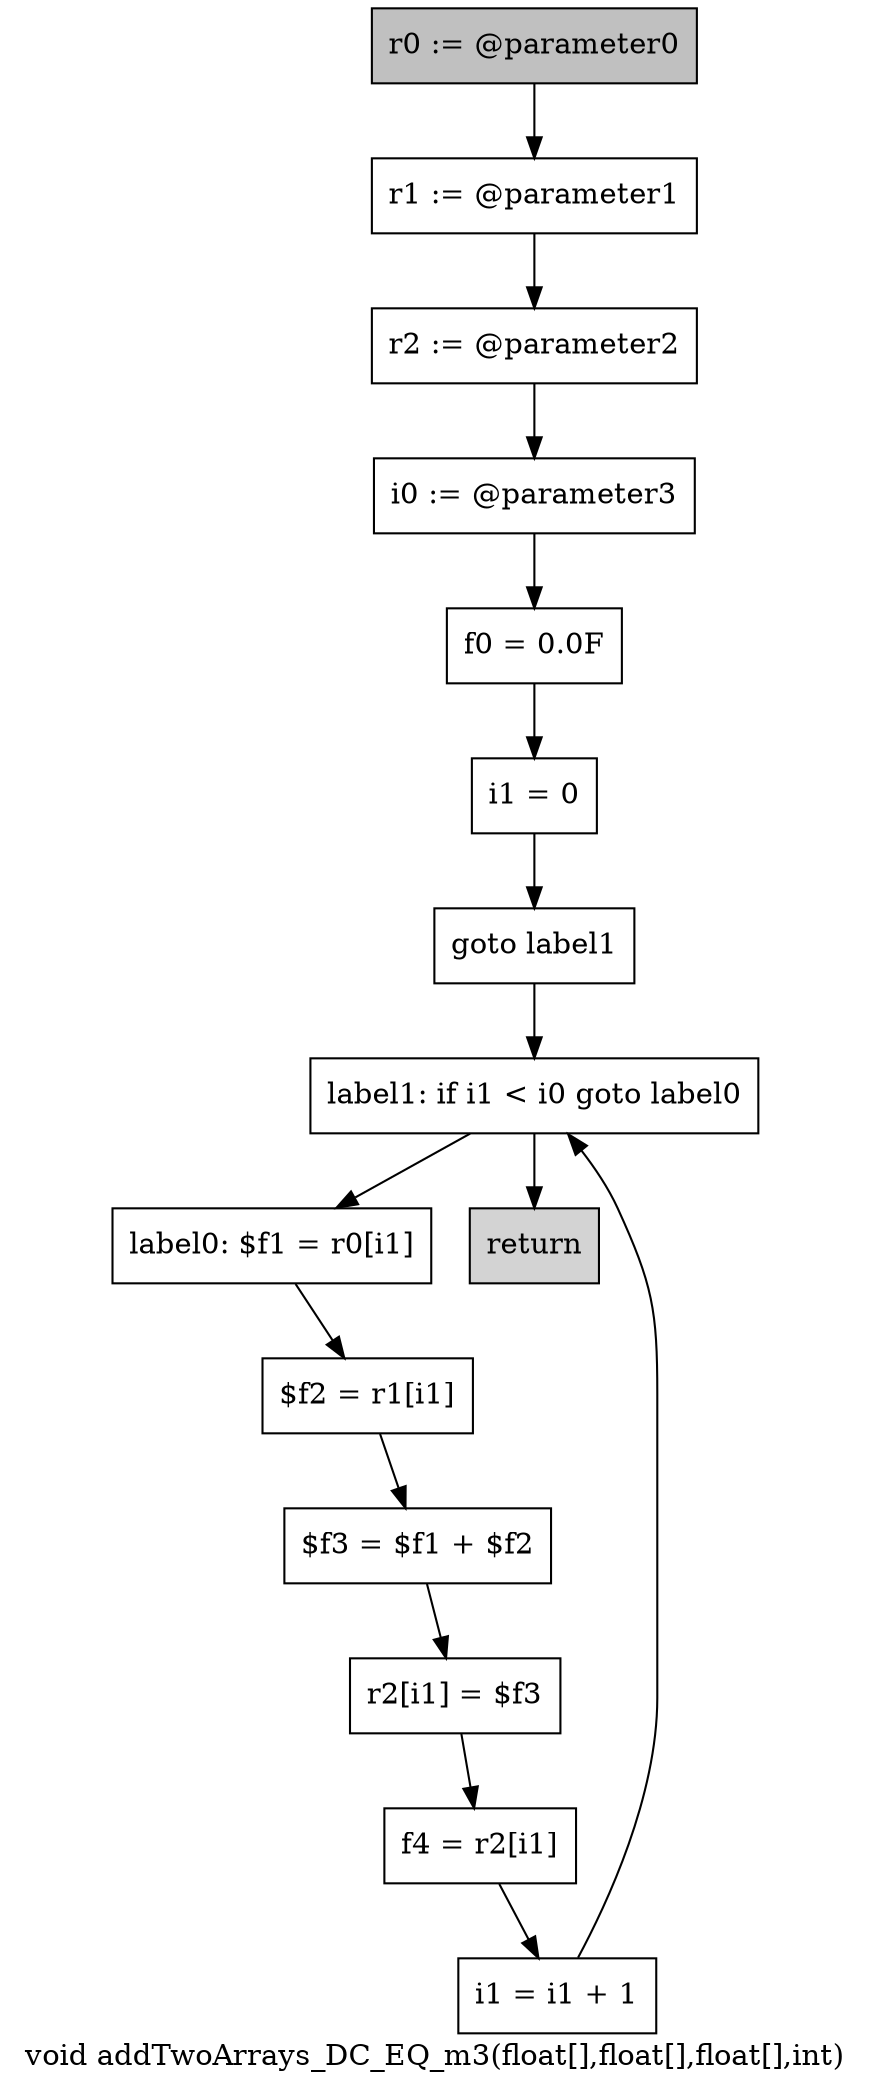 digraph "void addTwoArrays_DC_EQ_m3(float[],float[],float[],int)" {
    label="void addTwoArrays_DC_EQ_m3(float[],float[],float[],int)";
    node [shape=box];
    "0" [style=filled,fillcolor=gray,label="r0 := @parameter0",];
    "1" [label="r1 := @parameter1",];
    "0"->"1";
    "2" [label="r2 := @parameter2",];
    "1"->"2";
    "3" [label="i0 := @parameter3",];
    "2"->"3";
    "4" [label="f0 = 0.0F",];
    "3"->"4";
    "5" [label="i1 = 0",];
    "4"->"5";
    "6" [label="goto label1",];
    "5"->"6";
    "13" [label="label1: if i1 < i0 goto label0",];
    "6"->"13";
    "7" [label="label0: $f1 = r0[i1]",];
    "8" [label="$f2 = r1[i1]",];
    "7"->"8";
    "9" [label="$f3 = $f1 + $f2",];
    "8"->"9";
    "10" [label="r2[i1] = $f3",];
    "9"->"10";
    "11" [label="f4 = r2[i1]",];
    "10"->"11";
    "12" [label="i1 = i1 + 1",];
    "11"->"12";
    "12"->"13";
    "13"->"7";
    "14" [style=filled,fillcolor=lightgray,label="return",];
    "13"->"14";
}
